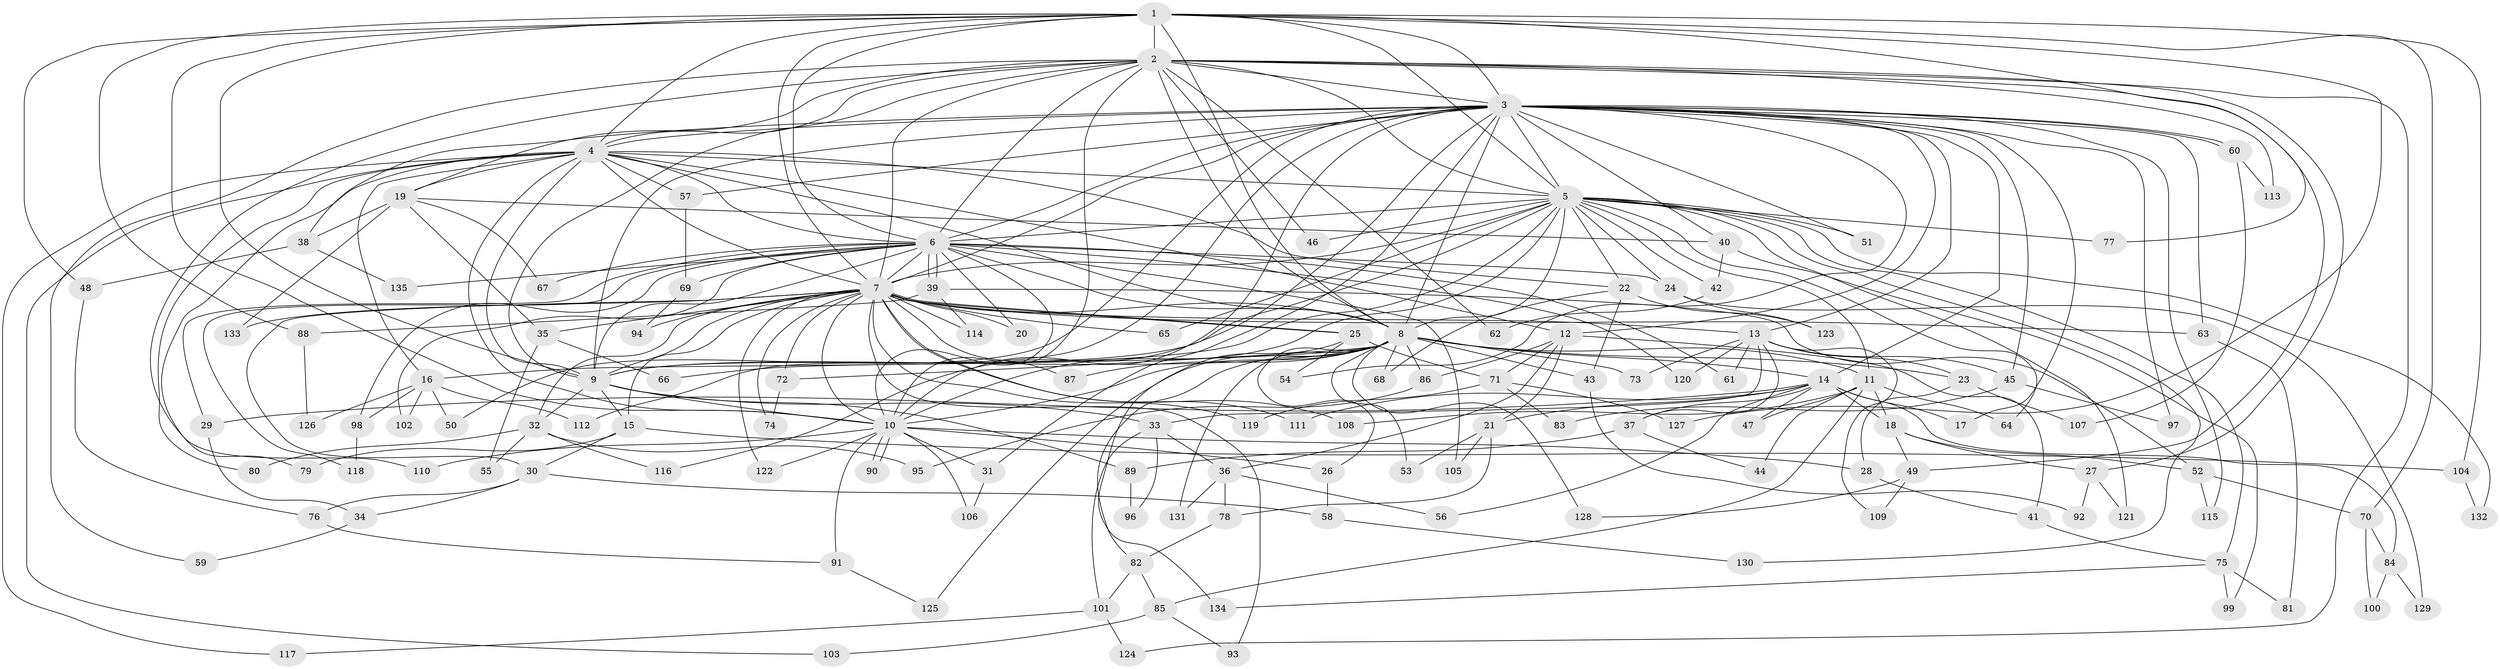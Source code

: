 // coarse degree distribution, {14: 0.02127659574468085, 15: 0.010638297872340425, 29: 0.010638297872340425, 16: 0.010638297872340425, 19: 0.010638297872340425, 36: 0.010638297872340425, 24: 0.010638297872340425, 12: 0.010638297872340425, 7: 0.05319148936170213, 9: 0.010638297872340425, 11: 0.010638297872340425, 5: 0.0851063829787234, 2: 0.4148936170212766, 1: 0.010638297872340425, 4: 0.09574468085106383, 3: 0.18085106382978725, 6: 0.0425531914893617}
// Generated by graph-tools (version 1.1) at 2025/17/03/04/25 18:17:19]
// undirected, 135 vertices, 295 edges
graph export_dot {
graph [start="1"]
  node [color=gray90,style=filled];
  1;
  2;
  3;
  4;
  5;
  6;
  7;
  8;
  9;
  10;
  11;
  12;
  13;
  14;
  15;
  16;
  17;
  18;
  19;
  20;
  21;
  22;
  23;
  24;
  25;
  26;
  27;
  28;
  29;
  30;
  31;
  32;
  33;
  34;
  35;
  36;
  37;
  38;
  39;
  40;
  41;
  42;
  43;
  44;
  45;
  46;
  47;
  48;
  49;
  50;
  51;
  52;
  53;
  54;
  55;
  56;
  57;
  58;
  59;
  60;
  61;
  62;
  63;
  64;
  65;
  66;
  67;
  68;
  69;
  70;
  71;
  72;
  73;
  74;
  75;
  76;
  77;
  78;
  79;
  80;
  81;
  82;
  83;
  84;
  85;
  86;
  87;
  88;
  89;
  90;
  91;
  92;
  93;
  94;
  95;
  96;
  97;
  98;
  99;
  100;
  101;
  102;
  103;
  104;
  105;
  106;
  107;
  108;
  109;
  110;
  111;
  112;
  113;
  114;
  115;
  116;
  117;
  118;
  119;
  120;
  121;
  122;
  123;
  124;
  125;
  126;
  127;
  128;
  129;
  130;
  131;
  132;
  133;
  134;
  135;
  1 -- 2;
  1 -- 3;
  1 -- 4;
  1 -- 5;
  1 -- 6;
  1 -- 7;
  1 -- 8;
  1 -- 9;
  1 -- 10;
  1 -- 48;
  1 -- 70;
  1 -- 77;
  1 -- 88;
  1 -- 104;
  1 -- 127;
  2 -- 3;
  2 -- 4;
  2 -- 5;
  2 -- 6;
  2 -- 7;
  2 -- 8;
  2 -- 9;
  2 -- 10;
  2 -- 19;
  2 -- 27;
  2 -- 46;
  2 -- 49;
  2 -- 59;
  2 -- 62;
  2 -- 110;
  2 -- 113;
  2 -- 124;
  3 -- 4;
  3 -- 5;
  3 -- 6;
  3 -- 7;
  3 -- 8;
  3 -- 9;
  3 -- 10;
  3 -- 12;
  3 -- 13;
  3 -- 14;
  3 -- 17;
  3 -- 31;
  3 -- 38;
  3 -- 40;
  3 -- 45;
  3 -- 50;
  3 -- 51;
  3 -- 54;
  3 -- 57;
  3 -- 60;
  3 -- 60;
  3 -- 63;
  3 -- 97;
  3 -- 112;
  3 -- 115;
  3 -- 116;
  4 -- 5;
  4 -- 6;
  4 -- 7;
  4 -- 8;
  4 -- 9;
  4 -- 10;
  4 -- 12;
  4 -- 16;
  4 -- 19;
  4 -- 22;
  4 -- 57;
  4 -- 79;
  4 -- 80;
  4 -- 103;
  4 -- 117;
  5 -- 6;
  5 -- 7;
  5 -- 8;
  5 -- 9;
  5 -- 10;
  5 -- 11;
  5 -- 22;
  5 -- 24;
  5 -- 42;
  5 -- 46;
  5 -- 51;
  5 -- 64;
  5 -- 65;
  5 -- 66;
  5 -- 75;
  5 -- 77;
  5 -- 121;
  5 -- 130;
  5 -- 132;
  6 -- 7;
  6 -- 8;
  6 -- 9;
  6 -- 10;
  6 -- 20;
  6 -- 24;
  6 -- 29;
  6 -- 39;
  6 -- 39;
  6 -- 61;
  6 -- 67;
  6 -- 69;
  6 -- 98;
  6 -- 102;
  6 -- 105;
  6 -- 118;
  6 -- 120;
  6 -- 135;
  7 -- 8;
  7 -- 9;
  7 -- 10;
  7 -- 13;
  7 -- 15;
  7 -- 20;
  7 -- 25;
  7 -- 25;
  7 -- 30;
  7 -- 32;
  7 -- 35;
  7 -- 63;
  7 -- 65;
  7 -- 72;
  7 -- 74;
  7 -- 87;
  7 -- 93;
  7 -- 94;
  7 -- 108;
  7 -- 111;
  7 -- 114;
  7 -- 119;
  7 -- 122;
  7 -- 133;
  8 -- 9;
  8 -- 10;
  8 -- 11;
  8 -- 14;
  8 -- 16;
  8 -- 23;
  8 -- 26;
  8 -- 43;
  8 -- 53;
  8 -- 68;
  8 -- 72;
  8 -- 73;
  8 -- 82;
  8 -- 86;
  8 -- 87;
  8 -- 125;
  8 -- 128;
  8 -- 131;
  9 -- 10;
  9 -- 15;
  9 -- 32;
  9 -- 33;
  9 -- 89;
  10 -- 26;
  10 -- 28;
  10 -- 31;
  10 -- 90;
  10 -- 90;
  10 -- 91;
  10 -- 106;
  10 -- 110;
  10 -- 122;
  11 -- 18;
  11 -- 44;
  11 -- 47;
  11 -- 64;
  11 -- 85;
  11 -- 108;
  12 -- 21;
  12 -- 36;
  12 -- 41;
  12 -- 71;
  12 -- 86;
  13 -- 23;
  13 -- 33;
  13 -- 37;
  13 -- 45;
  13 -- 61;
  13 -- 73;
  13 -- 109;
  13 -- 120;
  14 -- 17;
  14 -- 18;
  14 -- 21;
  14 -- 29;
  14 -- 37;
  14 -- 47;
  14 -- 56;
  14 -- 84;
  14 -- 111;
  15 -- 30;
  15 -- 79;
  15 -- 104;
  16 -- 50;
  16 -- 98;
  16 -- 102;
  16 -- 112;
  16 -- 126;
  18 -- 27;
  18 -- 49;
  18 -- 52;
  19 -- 35;
  19 -- 38;
  19 -- 40;
  19 -- 67;
  19 -- 133;
  21 -- 53;
  21 -- 78;
  21 -- 105;
  22 -- 43;
  22 -- 68;
  22 -- 123;
  23 -- 28;
  23 -- 107;
  24 -- 123;
  24 -- 129;
  25 -- 54;
  25 -- 71;
  25 -- 134;
  26 -- 58;
  27 -- 92;
  27 -- 121;
  28 -- 41;
  29 -- 34;
  30 -- 34;
  30 -- 58;
  30 -- 76;
  31 -- 106;
  32 -- 55;
  32 -- 80;
  32 -- 95;
  32 -- 116;
  33 -- 36;
  33 -- 96;
  33 -- 101;
  34 -- 59;
  35 -- 55;
  35 -- 66;
  36 -- 56;
  36 -- 78;
  36 -- 131;
  37 -- 44;
  37 -- 89;
  38 -- 48;
  38 -- 135;
  39 -- 52;
  39 -- 88;
  39 -- 114;
  40 -- 42;
  40 -- 99;
  41 -- 75;
  42 -- 62;
  43 -- 92;
  45 -- 83;
  45 -- 97;
  48 -- 76;
  49 -- 109;
  49 -- 128;
  52 -- 70;
  52 -- 115;
  57 -- 69;
  58 -- 130;
  60 -- 107;
  60 -- 113;
  63 -- 81;
  69 -- 94;
  70 -- 84;
  70 -- 100;
  71 -- 83;
  71 -- 119;
  71 -- 127;
  72 -- 74;
  75 -- 81;
  75 -- 99;
  75 -- 134;
  76 -- 91;
  78 -- 82;
  82 -- 85;
  82 -- 101;
  84 -- 100;
  84 -- 129;
  85 -- 93;
  85 -- 103;
  86 -- 95;
  88 -- 126;
  89 -- 96;
  91 -- 125;
  98 -- 118;
  101 -- 117;
  101 -- 124;
  104 -- 132;
}
